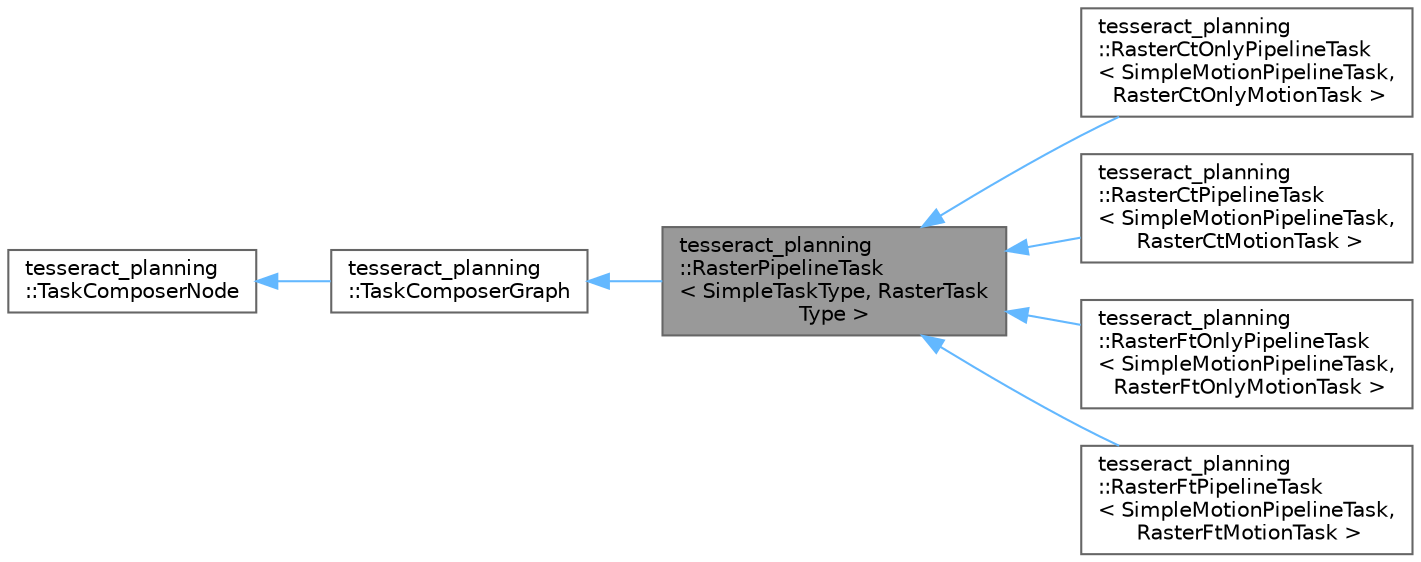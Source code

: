 digraph "tesseract_planning::RasterPipelineTask&lt; SimpleTaskType, RasterTaskType &gt;"
{
 // LATEX_PDF_SIZE
  bgcolor="transparent";
  edge [fontname=Helvetica,fontsize=10,labelfontname=Helvetica,labelfontsize=10];
  node [fontname=Helvetica,fontsize=10,shape=box,height=0.2,width=0.4];
  rankdir="LR";
  Node1 [label="tesseract_planning\l::RasterPipelineTask\l\< SimpleTaskType, RasterTask\lType \>",height=0.2,width=0.4,color="gray40", fillcolor="grey60", style="filled", fontcolor="black",tooltip=" "];
  Node2 -> Node1 [dir="back",color="steelblue1",style="solid"];
  Node2 [label="tesseract_planning\l::TaskComposerGraph",height=0.2,width=0.4,color="gray40", fillcolor="white", style="filled",URL="$d3/dac/classtesseract__planning_1_1TaskComposerGraph.html",tooltip="This class facilitates the composition of an arbitrary taskflow graph. Tasks are nodes in the graph c..."];
  Node3 -> Node2 [dir="back",color="steelblue1",style="solid"];
  Node3 [label="tesseract_planning\l::TaskComposerNode",height=0.2,width=0.4,color="gray40", fillcolor="white", style="filled",URL="$de/d23/classtesseract__planning_1_1TaskComposerNode.html",tooltip="Represents a node the pipeline to be executed."];
  Node1 -> Node4 [dir="back",color="steelblue1",style="solid"];
  Node4 [label="tesseract_planning\l::RasterCtOnlyPipelineTask\l\< SimpleMotionPipelineTask,\l RasterCtOnlyMotionTask \>",height=0.2,width=0.4,color="gray40", fillcolor="white", style="filled",URL="$d7/dff/classtesseract__planning_1_1RasterCtOnlyPipelineTask.html",tooltip=" "];
  Node1 -> Node5 [dir="back",color="steelblue1",style="solid"];
  Node5 [label="tesseract_planning\l::RasterCtPipelineTask\l\< SimpleMotionPipelineTask,\l RasterCtMotionTask \>",height=0.2,width=0.4,color="gray40", fillcolor="white", style="filled",URL="$de/d4a/classtesseract__planning_1_1RasterCtPipelineTask.html",tooltip=" "];
  Node1 -> Node6 [dir="back",color="steelblue1",style="solid"];
  Node6 [label="tesseract_planning\l::RasterFtOnlyPipelineTask\l\< SimpleMotionPipelineTask,\l RasterFtOnlyMotionTask \>",height=0.2,width=0.4,color="gray40", fillcolor="white", style="filled",URL="$d9/d47/classtesseract__planning_1_1RasterFtOnlyPipelineTask.html",tooltip=" "];
  Node1 -> Node7 [dir="back",color="steelblue1",style="solid"];
  Node7 [label="tesseract_planning\l::RasterFtPipelineTask\l\< SimpleMotionPipelineTask,\l RasterFtMotionTask \>",height=0.2,width=0.4,color="gray40", fillcolor="white", style="filled",URL="$d4/d8c/classtesseract__planning_1_1RasterFtPipelineTask.html",tooltip=" "];
}
